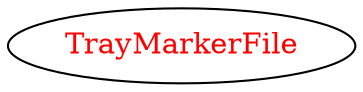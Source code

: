 digraph dependencyGraph {
 concentrate=true;
 ranksep="2.0";
 rankdir="LR"; 
 splines="ortho";
"TrayMarkerFile" [fontcolor="red"];
}